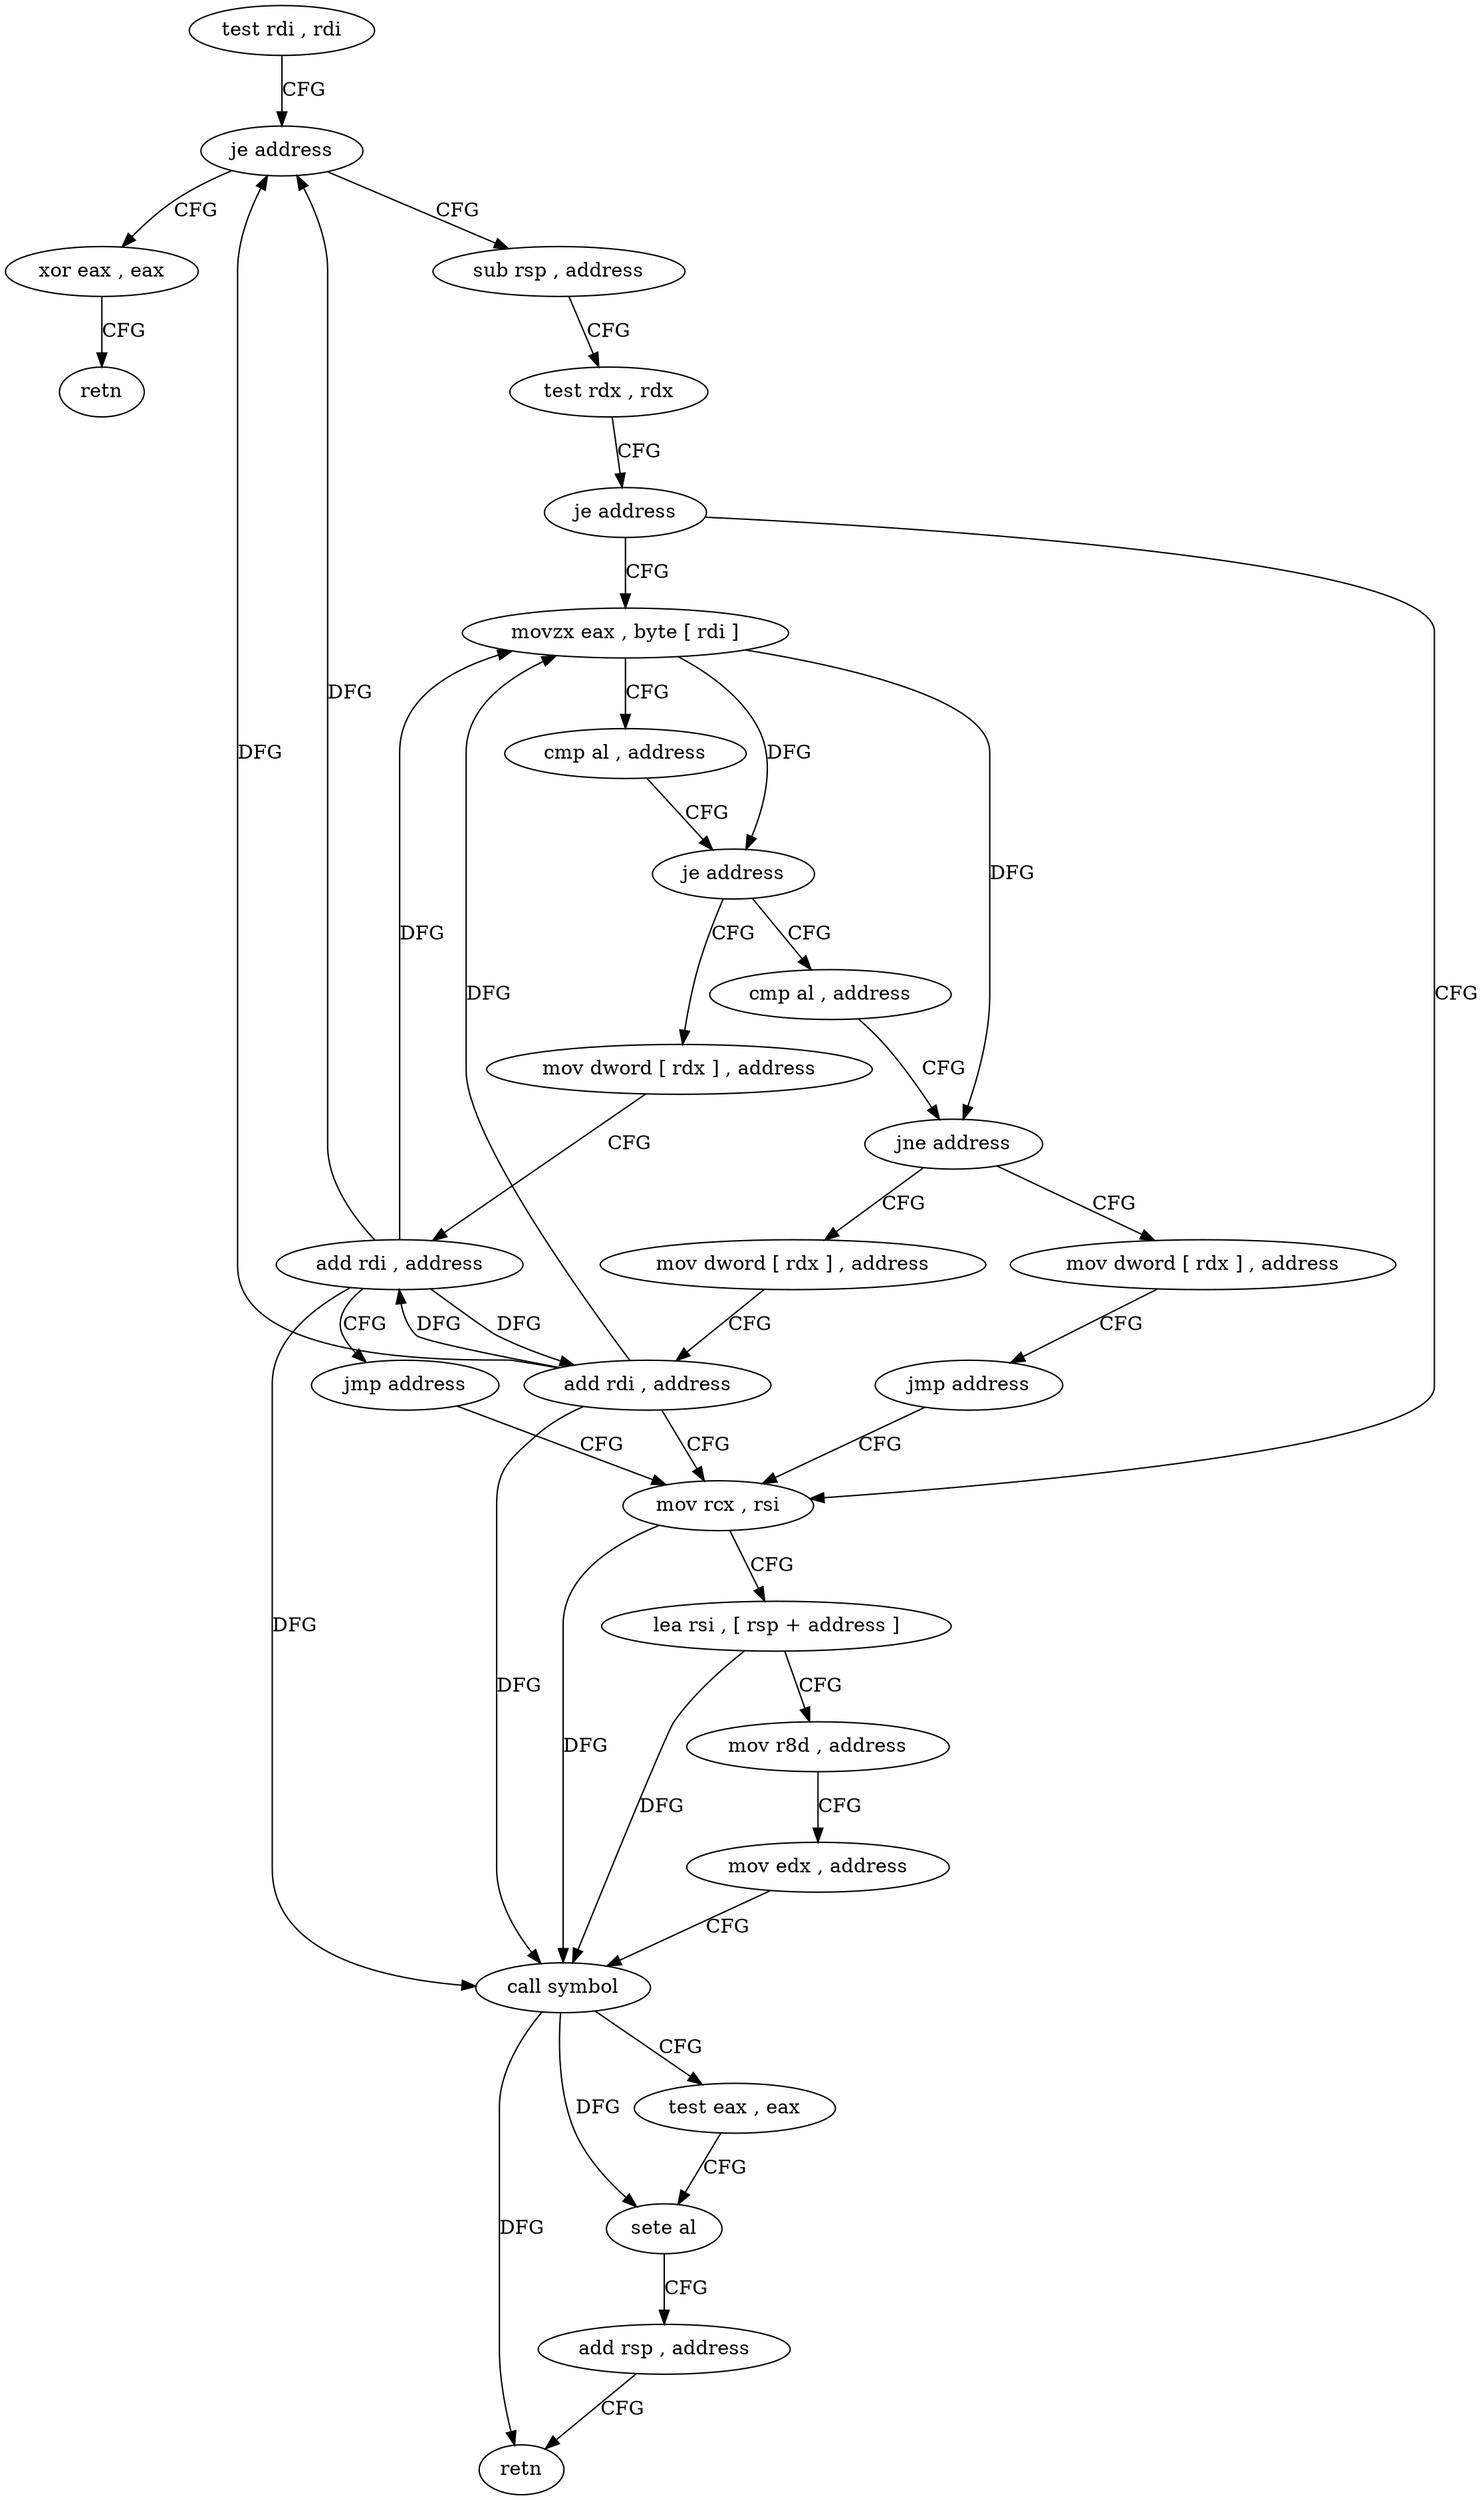 digraph "func" {
"4244976" [label = "test rdi , rdi" ]
"4244979" [label = "je address" ]
"4245072" [label = "xor eax , eax" ]
"4244981" [label = "sub rsp , address" ]
"4245074" [label = "retn" ]
"4244985" [label = "test rdx , rdx" ]
"4244988" [label = "je address" ]
"4245011" [label = "mov rcx , rsi" ]
"4244990" [label = "movzx eax , byte [ rdi ]" ]
"4245014" [label = "lea rsi , [ rsp + address ]" ]
"4245019" [label = "mov r8d , address" ]
"4245025" [label = "mov edx , address" ]
"4245030" [label = "call symbol" ]
"4245035" [label = "test eax , eax" ]
"4245037" [label = "sete al" ]
"4245040" [label = "add rsp , address" ]
"4245044" [label = "retn" ]
"4244993" [label = "cmp al , address" ]
"4244995" [label = "je address" ]
"4245056" [label = "mov dword [ rdx ] , address" ]
"4244997" [label = "cmp al , address" ]
"4245062" [label = "add rdi , address" ]
"4245066" [label = "jmp address" ]
"4244999" [label = "jne address" ]
"4245048" [label = "mov dword [ rdx ] , address" ]
"4245001" [label = "mov dword [ rdx ] , address" ]
"4245054" [label = "jmp address" ]
"4245007" [label = "add rdi , address" ]
"4244976" -> "4244979" [ label = "CFG" ]
"4244979" -> "4245072" [ label = "CFG" ]
"4244979" -> "4244981" [ label = "CFG" ]
"4245072" -> "4245074" [ label = "CFG" ]
"4244981" -> "4244985" [ label = "CFG" ]
"4244985" -> "4244988" [ label = "CFG" ]
"4244988" -> "4245011" [ label = "CFG" ]
"4244988" -> "4244990" [ label = "CFG" ]
"4245011" -> "4245014" [ label = "CFG" ]
"4245011" -> "4245030" [ label = "DFG" ]
"4244990" -> "4244993" [ label = "CFG" ]
"4244990" -> "4244995" [ label = "DFG" ]
"4244990" -> "4244999" [ label = "DFG" ]
"4245014" -> "4245019" [ label = "CFG" ]
"4245014" -> "4245030" [ label = "DFG" ]
"4245019" -> "4245025" [ label = "CFG" ]
"4245025" -> "4245030" [ label = "CFG" ]
"4245030" -> "4245035" [ label = "CFG" ]
"4245030" -> "4245037" [ label = "DFG" ]
"4245030" -> "4245044" [ label = "DFG" ]
"4245035" -> "4245037" [ label = "CFG" ]
"4245037" -> "4245040" [ label = "CFG" ]
"4245040" -> "4245044" [ label = "CFG" ]
"4244993" -> "4244995" [ label = "CFG" ]
"4244995" -> "4245056" [ label = "CFG" ]
"4244995" -> "4244997" [ label = "CFG" ]
"4245056" -> "4245062" [ label = "CFG" ]
"4244997" -> "4244999" [ label = "CFG" ]
"4245062" -> "4245066" [ label = "CFG" ]
"4245062" -> "4244979" [ label = "DFG" ]
"4245062" -> "4244990" [ label = "DFG" ]
"4245062" -> "4245030" [ label = "DFG" ]
"4245062" -> "4245007" [ label = "DFG" ]
"4245066" -> "4245011" [ label = "CFG" ]
"4244999" -> "4245048" [ label = "CFG" ]
"4244999" -> "4245001" [ label = "CFG" ]
"4245048" -> "4245054" [ label = "CFG" ]
"4245001" -> "4245007" [ label = "CFG" ]
"4245054" -> "4245011" [ label = "CFG" ]
"4245007" -> "4245011" [ label = "CFG" ]
"4245007" -> "4244979" [ label = "DFG" ]
"4245007" -> "4244990" [ label = "DFG" ]
"4245007" -> "4245062" [ label = "DFG" ]
"4245007" -> "4245030" [ label = "DFG" ]
}
